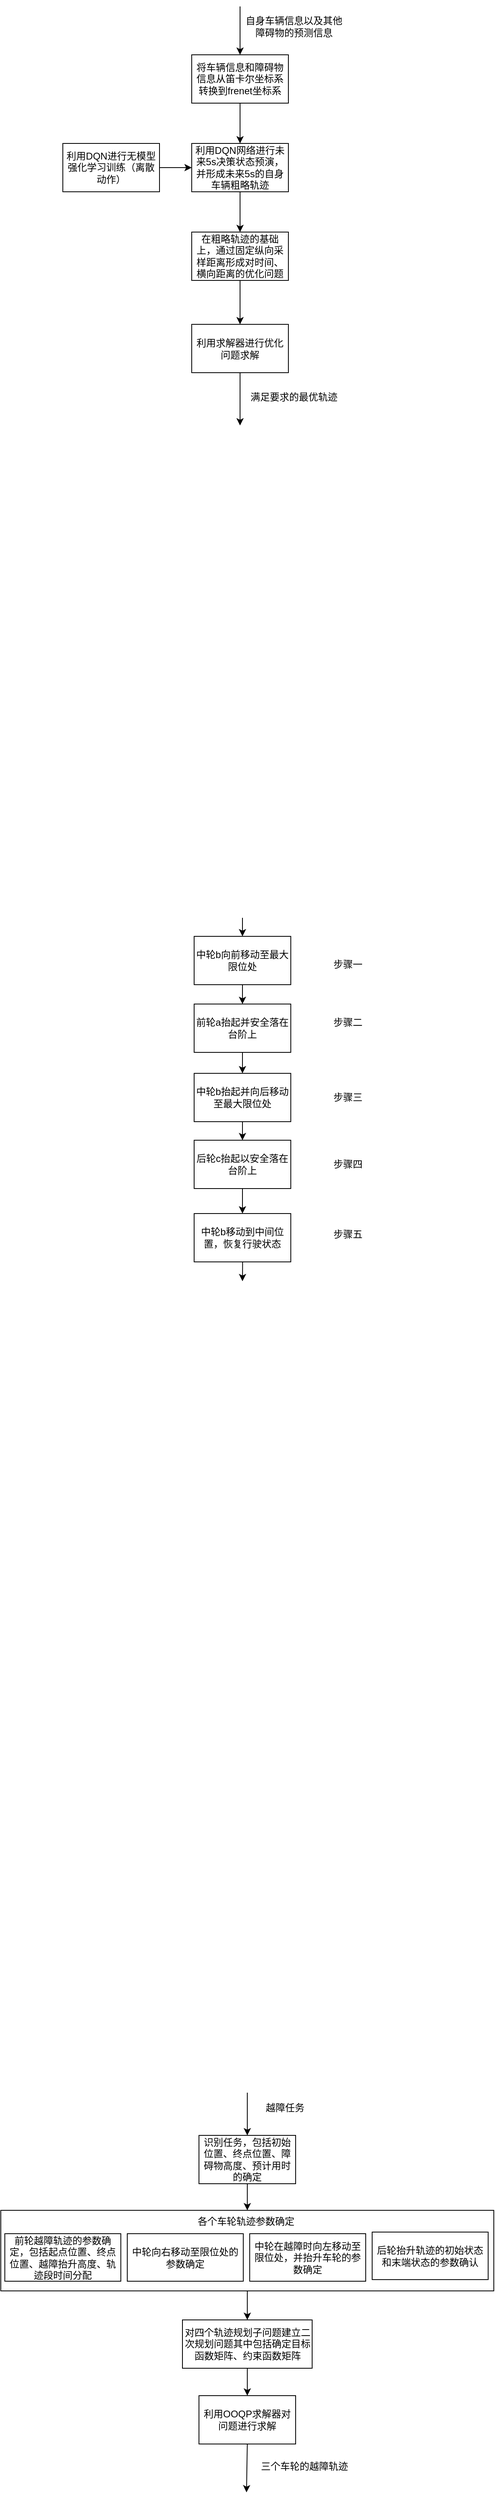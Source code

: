 <mxfile version="16.1.0" type="github">
  <diagram id="ew8L6lm5BzRy5CFWDwag" name="Page-1">
    <mxGraphModel dx="934" dy="547" grid="0" gridSize="10" guides="1" tooltips="1" connect="1" arrows="1" fold="1" page="1" pageScale="1" pageWidth="827" pageHeight="1169" math="0" shadow="0">
      <root>
        <mxCell id="0" />
        <mxCell id="1" parent="0" />
        <mxCell id="sk2q5BEs7lH2EntZwrwr-39" value="" style="rounded=0;whiteSpace=wrap;html=1;" vertex="1" parent="1">
          <mxGeometry x="83" y="2865" width="612" height="100" as="geometry" />
        </mxCell>
        <mxCell id="Y_4to6kxO0sAiYm3rMff-1" value="将车辆信息和障碍物信息从笛卡尔坐标系转换到frenet坐标系" style="rounded=0;whiteSpace=wrap;html=1;" parent="1" vertex="1">
          <mxGeometry x="320" y="190" width="120" height="60" as="geometry" />
        </mxCell>
        <mxCell id="Y_4to6kxO0sAiYm3rMff-2" value="" style="endArrow=classic;html=1;rounded=0;entryX=0.5;entryY=0;entryDx=0;entryDy=0;" parent="1" target="Y_4to6kxO0sAiYm3rMff-1" edge="1">
          <mxGeometry width="50" height="50" relative="1" as="geometry">
            <mxPoint x="380" y="130" as="sourcePoint" />
            <mxPoint x="440" y="380" as="targetPoint" />
          </mxGeometry>
        </mxCell>
        <mxCell id="Y_4to6kxO0sAiYm3rMff-3" value="自身车辆信息以及其他障碍物的预测信息" style="text;html=1;strokeColor=none;fillColor=none;align=center;verticalAlign=middle;whiteSpace=wrap;rounded=0;" parent="1" vertex="1">
          <mxGeometry x="384" y="140" width="126" height="30" as="geometry" />
        </mxCell>
        <mxCell id="Y_4to6kxO0sAiYm3rMff-4" value="" style="endArrow=classic;html=1;rounded=0;exitX=0.5;exitY=1;exitDx=0;exitDy=0;entryX=0.5;entryY=0;entryDx=0;entryDy=0;" parent="1" source="Y_4to6kxO0sAiYm3rMff-1" target="Y_4to6kxO0sAiYm3rMff-5" edge="1">
          <mxGeometry width="50" height="50" relative="1" as="geometry">
            <mxPoint x="390" y="370" as="sourcePoint" />
            <mxPoint x="380" y="300" as="targetPoint" />
          </mxGeometry>
        </mxCell>
        <mxCell id="Y_4to6kxO0sAiYm3rMff-5" value="利用DQN网络进行未来5s决策状态预演，并形成未来5s的自身车辆粗略轨迹" style="rounded=0;whiteSpace=wrap;html=1;" parent="1" vertex="1">
          <mxGeometry x="320" y="300" width="120" height="60" as="geometry" />
        </mxCell>
        <mxCell id="Y_4to6kxO0sAiYm3rMff-6" value="" style="endArrow=classic;html=1;rounded=0;entryX=0;entryY=0.5;entryDx=0;entryDy=0;exitX=1;exitY=0.5;exitDx=0;exitDy=0;" parent="1" source="Y_4to6kxO0sAiYm3rMff-7" target="Y_4to6kxO0sAiYm3rMff-5" edge="1">
          <mxGeometry width="50" height="50" relative="1" as="geometry">
            <mxPoint x="250" y="330" as="sourcePoint" />
            <mxPoint x="440" y="320" as="targetPoint" />
          </mxGeometry>
        </mxCell>
        <mxCell id="Y_4to6kxO0sAiYm3rMff-7" value="利用DQN进行无模型强化学习训练（离散动作）" style="rounded=0;whiteSpace=wrap;html=1;" parent="1" vertex="1">
          <mxGeometry x="160" y="300" width="120" height="60" as="geometry" />
        </mxCell>
        <mxCell id="Y_4to6kxO0sAiYm3rMff-8" value="" style="endArrow=classic;html=1;rounded=0;exitX=0.5;exitY=1;exitDx=0;exitDy=0;entryX=0.5;entryY=0;entryDx=0;entryDy=0;" parent="1" source="Y_4to6kxO0sAiYm3rMff-5" target="Y_4to6kxO0sAiYm3rMff-9" edge="1">
          <mxGeometry width="50" height="50" relative="1" as="geometry">
            <mxPoint x="390" y="370" as="sourcePoint" />
            <mxPoint x="380" y="420" as="targetPoint" />
          </mxGeometry>
        </mxCell>
        <mxCell id="Y_4to6kxO0sAiYm3rMff-9" value="在粗略轨迹的基础上，通过固定纵向采样距离形成对时间、横向距离的优化问题" style="rounded=0;whiteSpace=wrap;html=1;" parent="1" vertex="1">
          <mxGeometry x="320" y="410" width="120" height="60" as="geometry" />
        </mxCell>
        <mxCell id="Y_4to6kxO0sAiYm3rMff-11" value="" style="endArrow=classic;html=1;rounded=0;exitX=0.5;exitY=1;exitDx=0;exitDy=0;" parent="1" source="Y_4to6kxO0sAiYm3rMff-9" target="Y_4to6kxO0sAiYm3rMff-12" edge="1">
          <mxGeometry width="50" height="50" relative="1" as="geometry">
            <mxPoint x="390" y="370" as="sourcePoint" />
            <mxPoint x="380" y="540" as="targetPoint" />
          </mxGeometry>
        </mxCell>
        <mxCell id="Y_4to6kxO0sAiYm3rMff-12" value="利用求解器进行优化问题求解" style="rounded=0;whiteSpace=wrap;html=1;" parent="1" vertex="1">
          <mxGeometry x="320" y="524.5" width="120" height="60" as="geometry" />
        </mxCell>
        <mxCell id="Y_4to6kxO0sAiYm3rMff-14" value="" style="endArrow=classic;html=1;rounded=0;exitX=0.5;exitY=1;exitDx=0;exitDy=0;" parent="1" source="Y_4to6kxO0sAiYm3rMff-12" edge="1">
          <mxGeometry width="50" height="50" relative="1" as="geometry">
            <mxPoint x="390" y="370" as="sourcePoint" />
            <mxPoint x="380" y="650" as="targetPoint" />
          </mxGeometry>
        </mxCell>
        <mxCell id="Y_4to6kxO0sAiYm3rMff-15" value="满足要求的最优轨迹" style="text;html=1;strokeColor=none;fillColor=none;align=center;verticalAlign=middle;whiteSpace=wrap;rounded=0;" parent="1" vertex="1">
          <mxGeometry x="384" y="600" width="126" height="30" as="geometry" />
        </mxCell>
        <mxCell id="sk2q5BEs7lH2EntZwrwr-1" value="中轮b向前移动至最大限位处" style="rounded=0;whiteSpace=wrap;html=1;" vertex="1" parent="1">
          <mxGeometry x="323" y="1284" width="120" height="60" as="geometry" />
        </mxCell>
        <mxCell id="sk2q5BEs7lH2EntZwrwr-2" value="" style="endArrow=classic;html=1;rounded=0;entryX=0.5;entryY=0;entryDx=0;entryDy=0;" edge="1" parent="1" target="sk2q5BEs7lH2EntZwrwr-1">
          <mxGeometry width="50" height="50" relative="1" as="geometry">
            <mxPoint x="383" y="1261" as="sourcePoint" />
            <mxPoint x="443" y="1474" as="targetPoint" />
          </mxGeometry>
        </mxCell>
        <mxCell id="sk2q5BEs7lH2EntZwrwr-3" value="步骤一" style="text;html=1;strokeColor=none;fillColor=none;align=center;verticalAlign=middle;whiteSpace=wrap;rounded=0;" vertex="1" parent="1">
          <mxGeometry x="451" y="1304" width="126" height="30" as="geometry" />
        </mxCell>
        <mxCell id="sk2q5BEs7lH2EntZwrwr-4" value="" style="endArrow=classic;html=1;rounded=0;exitX=0.5;exitY=1;exitDx=0;exitDy=0;entryX=0.5;entryY=0;entryDx=0;entryDy=0;" edge="1" parent="1" source="sk2q5BEs7lH2EntZwrwr-1" target="sk2q5BEs7lH2EntZwrwr-5">
          <mxGeometry width="50" height="50" relative="1" as="geometry">
            <mxPoint x="393" y="1464" as="sourcePoint" />
            <mxPoint x="383" y="1394" as="targetPoint" />
          </mxGeometry>
        </mxCell>
        <mxCell id="sk2q5BEs7lH2EntZwrwr-5" value="前轮a抬起并安全落在台阶上" style="rounded=0;whiteSpace=wrap;html=1;" vertex="1" parent="1">
          <mxGeometry x="323" y="1368" width="120" height="60" as="geometry" />
        </mxCell>
        <mxCell id="sk2q5BEs7lH2EntZwrwr-8" value="" style="endArrow=classic;html=1;rounded=0;exitX=0.5;exitY=1;exitDx=0;exitDy=0;entryX=0.5;entryY=0;entryDx=0;entryDy=0;" edge="1" parent="1" source="sk2q5BEs7lH2EntZwrwr-5" target="sk2q5BEs7lH2EntZwrwr-9">
          <mxGeometry width="50" height="50" relative="1" as="geometry">
            <mxPoint x="393" y="1438" as="sourcePoint" />
            <mxPoint x="383" y="1488" as="targetPoint" />
          </mxGeometry>
        </mxCell>
        <mxCell id="sk2q5BEs7lH2EntZwrwr-9" value="中轮b抬起并向后移动至最大限位处" style="rounded=0;whiteSpace=wrap;html=1;" vertex="1" parent="1">
          <mxGeometry x="323" y="1454" width="120" height="60" as="geometry" />
        </mxCell>
        <mxCell id="sk2q5BEs7lH2EntZwrwr-10" value="" style="endArrow=classic;html=1;rounded=0;exitX=0.5;exitY=1;exitDx=0;exitDy=0;" edge="1" parent="1" source="sk2q5BEs7lH2EntZwrwr-9" target="sk2q5BEs7lH2EntZwrwr-11">
          <mxGeometry width="50" height="50" relative="1" as="geometry">
            <mxPoint x="393" y="1414" as="sourcePoint" />
            <mxPoint x="383" y="1584" as="targetPoint" />
          </mxGeometry>
        </mxCell>
        <mxCell id="sk2q5BEs7lH2EntZwrwr-11" value="后轮c抬起以安全落在台阶上" style="rounded=0;whiteSpace=wrap;html=1;" vertex="1" parent="1">
          <mxGeometry x="323" y="1537" width="120" height="60" as="geometry" />
        </mxCell>
        <mxCell id="sk2q5BEs7lH2EntZwrwr-12" value="" style="endArrow=classic;html=1;rounded=0;exitX=0.5;exitY=1;exitDx=0;exitDy=0;entryX=0.5;entryY=0;entryDx=0;entryDy=0;" edge="1" parent="1" source="sk2q5BEs7lH2EntZwrwr-11" target="sk2q5BEs7lH2EntZwrwr-17">
          <mxGeometry width="50" height="50" relative="1" as="geometry">
            <mxPoint x="393" y="1382.5" as="sourcePoint" />
            <mxPoint x="383" y="1662.5" as="targetPoint" />
          </mxGeometry>
        </mxCell>
        <mxCell id="sk2q5BEs7lH2EntZwrwr-14" value="步骤二" style="text;html=1;strokeColor=none;fillColor=none;align=center;verticalAlign=middle;whiteSpace=wrap;rounded=0;" vertex="1" parent="1">
          <mxGeometry x="451" y="1376" width="126" height="30" as="geometry" />
        </mxCell>
        <mxCell id="sk2q5BEs7lH2EntZwrwr-15" value="步骤三" style="text;html=1;strokeColor=none;fillColor=none;align=center;verticalAlign=middle;whiteSpace=wrap;rounded=0;" vertex="1" parent="1">
          <mxGeometry x="451" y="1469" width="126" height="30" as="geometry" />
        </mxCell>
        <mxCell id="sk2q5BEs7lH2EntZwrwr-16" value="步骤四" style="text;html=1;strokeColor=none;fillColor=none;align=center;verticalAlign=middle;whiteSpace=wrap;rounded=0;" vertex="1" parent="1">
          <mxGeometry x="451" y="1552" width="126" height="30" as="geometry" />
        </mxCell>
        <mxCell id="sk2q5BEs7lH2EntZwrwr-17" value="中轮b移动到中间位置，恢复行驶状态" style="rounded=0;whiteSpace=wrap;html=1;" vertex="1" parent="1">
          <mxGeometry x="323" y="1628" width="120" height="60" as="geometry" />
        </mxCell>
        <mxCell id="sk2q5BEs7lH2EntZwrwr-18" value="步骤五" style="text;html=1;strokeColor=none;fillColor=none;align=center;verticalAlign=middle;whiteSpace=wrap;rounded=0;" vertex="1" parent="1">
          <mxGeometry x="451" y="1639" width="126" height="30" as="geometry" />
        </mxCell>
        <mxCell id="sk2q5BEs7lH2EntZwrwr-19" value="" style="endArrow=classic;html=1;rounded=0;exitX=0.5;exitY=1;exitDx=0;exitDy=0;" edge="1" parent="1">
          <mxGeometry width="50" height="50" relative="1" as="geometry">
            <mxPoint x="383.17" y="1688" as="sourcePoint" />
            <mxPoint x="383" y="1712" as="targetPoint" />
          </mxGeometry>
        </mxCell>
        <mxCell id="sk2q5BEs7lH2EntZwrwr-20" value="识别任务，包括初始位置、终点位置、障碍物高度、预计用时的确定" style="rounded=0;whiteSpace=wrap;html=1;" vertex="1" parent="1">
          <mxGeometry x="329" y="2772" width="120" height="60" as="geometry" />
        </mxCell>
        <mxCell id="sk2q5BEs7lH2EntZwrwr-21" value="" style="endArrow=classic;html=1;rounded=0;entryX=0.5;entryY=0;entryDx=0;entryDy=0;" edge="1" parent="1" target="sk2q5BEs7lH2EntZwrwr-20">
          <mxGeometry width="50" height="50" relative="1" as="geometry">
            <mxPoint x="389" y="2719" as="sourcePoint" />
            <mxPoint x="448" y="2994" as="targetPoint" />
          </mxGeometry>
        </mxCell>
        <mxCell id="sk2q5BEs7lH2EntZwrwr-24" value="前轮越障轨迹的参数确定，包括起点位置、终点位置、越障抬升高度、轨迹段时间分配" style="rounded=0;whiteSpace=wrap;html=1;" vertex="1" parent="1">
          <mxGeometry x="88" y="2894" width="144" height="59" as="geometry" />
        </mxCell>
        <mxCell id="sk2q5BEs7lH2EntZwrwr-26" value="对四个轨迹规划子问题建立二次规划问题其中包括确定目标函数矩阵、约束函数矩阵" style="rounded=0;whiteSpace=wrap;html=1;" vertex="1" parent="1">
          <mxGeometry x="308.5" y="3001" width="161" height="60" as="geometry" />
        </mxCell>
        <mxCell id="sk2q5BEs7lH2EntZwrwr-27" value="" style="endArrow=classic;html=1;rounded=0;exitX=0.5;exitY=1;exitDx=0;exitDy=0;" edge="1" parent="1" source="sk2q5BEs7lH2EntZwrwr-26" target="sk2q5BEs7lH2EntZwrwr-28">
          <mxGeometry width="50" height="50" relative="1" as="geometry">
            <mxPoint x="398" y="2934" as="sourcePoint" />
            <mxPoint x="388" y="3104" as="targetPoint" />
          </mxGeometry>
        </mxCell>
        <mxCell id="sk2q5BEs7lH2EntZwrwr-28" value="利用OOQP求解器对问题进行求解" style="rounded=0;whiteSpace=wrap;html=1;" vertex="1" parent="1">
          <mxGeometry x="329" y="3095" width="120" height="60" as="geometry" />
        </mxCell>
        <mxCell id="sk2q5BEs7lH2EntZwrwr-29" value="" style="endArrow=classic;html=1;rounded=0;exitX=0.5;exitY=1;exitDx=0;exitDy=0;" edge="1" parent="1" source="sk2q5BEs7lH2EntZwrwr-28">
          <mxGeometry width="50" height="50" relative="1" as="geometry">
            <mxPoint x="398" y="2902.5" as="sourcePoint" />
            <mxPoint x="388" y="3215" as="targetPoint" />
          </mxGeometry>
        </mxCell>
        <mxCell id="sk2q5BEs7lH2EntZwrwr-30" value="越障任务" style="text;html=1;strokeColor=none;fillColor=none;align=center;verticalAlign=middle;whiteSpace=wrap;rounded=0;" vertex="1" parent="1">
          <mxGeometry x="392" y="2723" width="88" height="30" as="geometry" />
        </mxCell>
        <mxCell id="sk2q5BEs7lH2EntZwrwr-32" value="三个车轮的越障轨迹" style="text;html=1;strokeColor=none;fillColor=none;align=center;verticalAlign=middle;whiteSpace=wrap;rounded=0;" vertex="1" parent="1">
          <mxGeometry x="401" y="3169" width="118" height="28" as="geometry" />
        </mxCell>
        <mxCell id="sk2q5BEs7lH2EntZwrwr-36" value="中轮向右移动至限位处的参数确定" style="rounded=0;whiteSpace=wrap;html=1;" vertex="1" parent="1">
          <mxGeometry x="240" y="2894" width="144" height="59" as="geometry" />
        </mxCell>
        <mxCell id="sk2q5BEs7lH2EntZwrwr-37" value="中轮在越障时向左移动至限位处，并抬升车轮的参数确定" style="rounded=0;whiteSpace=wrap;html=1;" vertex="1" parent="1">
          <mxGeometry x="392" y="2894" width="144" height="59" as="geometry" />
        </mxCell>
        <mxCell id="sk2q5BEs7lH2EntZwrwr-38" value="后轮抬升轨迹的初始状态和末端状态的参数确认" style="rounded=0;whiteSpace=wrap;html=1;" vertex="1" parent="1">
          <mxGeometry x="544" y="2892" width="144" height="59" as="geometry" />
        </mxCell>
        <mxCell id="sk2q5BEs7lH2EntZwrwr-40" value="" style="endArrow=classic;html=1;rounded=0;exitX=0.5;exitY=1;exitDx=0;exitDy=0;entryX=0.5;entryY=0;entryDx=0;entryDy=0;" edge="1" parent="1" source="sk2q5BEs7lH2EntZwrwr-20" target="sk2q5BEs7lH2EntZwrwr-39">
          <mxGeometry width="50" height="50" relative="1" as="geometry">
            <mxPoint x="483" y="3017" as="sourcePoint" />
            <mxPoint x="533" y="2967" as="targetPoint" />
          </mxGeometry>
        </mxCell>
        <mxCell id="sk2q5BEs7lH2EntZwrwr-41" value="各个车轮轨迹参数确定" style="text;html=1;strokeColor=none;fillColor=none;align=center;verticalAlign=middle;whiteSpace=wrap;rounded=0;" vertex="1" parent="1">
          <mxGeometry x="320" y="2864" width="135" height="30" as="geometry" />
        </mxCell>
        <mxCell id="sk2q5BEs7lH2EntZwrwr-43" value="" style="endArrow=classic;html=1;rounded=0;exitX=0.5;exitY=1;exitDx=0;exitDy=0;entryX=0.5;entryY=0;entryDx=0;entryDy=0;" edge="1" parent="1" source="sk2q5BEs7lH2EntZwrwr-39" target="sk2q5BEs7lH2EntZwrwr-26">
          <mxGeometry width="50" height="50" relative="1" as="geometry">
            <mxPoint x="397.5" y="3064" as="sourcePoint" />
            <mxPoint x="398.444" y="3115.0" as="targetPoint" />
          </mxGeometry>
        </mxCell>
      </root>
    </mxGraphModel>
  </diagram>
</mxfile>
